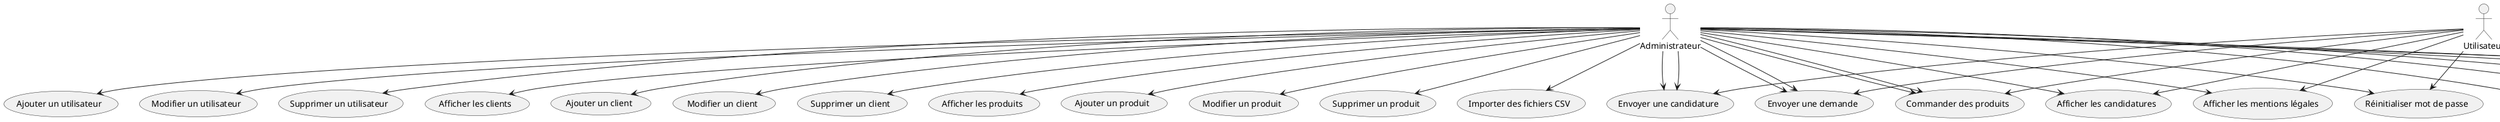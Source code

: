 @startuml

actor Utilisateur
actor Administrateur

usecase "Se connecter" as UC1
usecase "Se déconnecter" as UC2
usecase "Ajouter un utilisateur" as UC3
usecase "Modifier un utilisateur" as UC4
usecase "Supprimer un utilisateur" as UC5
usecase "Afficher les clients" as UC6
usecase "Ajouter un client" as UC7
usecase "Modifier un client" as UC8
usecase "Supprimer un client" as UC9
usecase "Afficher les produits" as UC10
usecase "Ajouter un produit" as UC11
usecase "Modifier un produit" as UC12
usecase "Supprimer un produit" as UC13
usecase "Importer des fichiers CSV" as UC14
usecase "Afficher la page d'accueil" as UC15
usecase "Afficher le contact" as UC16
usecase "Afficher les engagements" as UC17
usecase "Afficher les actualités" as UC18
usecase "Afficher les candidatures" as UC19
usecase "Afficher les mentions légales" as UC20
usecase "Réinitialiser mot de passe" as UC21
usecase "Envoyer une candidature" as UC22
usecase "Envoyer une demande" as UC23
usecase "Commander des produits" as UC24

Utilisateur --> UC1
Utilisateur --> UC2
Utilisateur --> UC21
Utilisateur --> UC22
Utilisateur --> UC23
Utilisateur --> UC24
Utilisateur --> UC15
Utilisateur --> UC16
Utilisateur --> UC17
Utilisateur --> UC18
Utilisateur --> UC19
Utilisateur --> UC20

Administrateur --> UC3
Administrateur --> UC4
Administrateur --> UC5
Administrateur --> UC14
Administrateur --> UC10
Administrateur --> UC11
Administrateur --> UC12
Administrateur --> UC13
Administrateur --> UC22
Administrateur --> UC23
Administrateur --> UC24
Administrateur --> UC9
Administrateur --> UC8
Administrateur --> UC7
Administrateur --> UC6

Administrateur --> UC1
Administrateur --> UC2
Administrateur --> UC21
Administrateur --> UC22
Administrateur --> UC23
Administrateur --> UC24
Administrateur --> UC15
Administrateur --> UC16
Administrateur --> UC17
Administrateur --> UC18
Administrateur --> UC19
Administrateur --> UC20

@enduml
